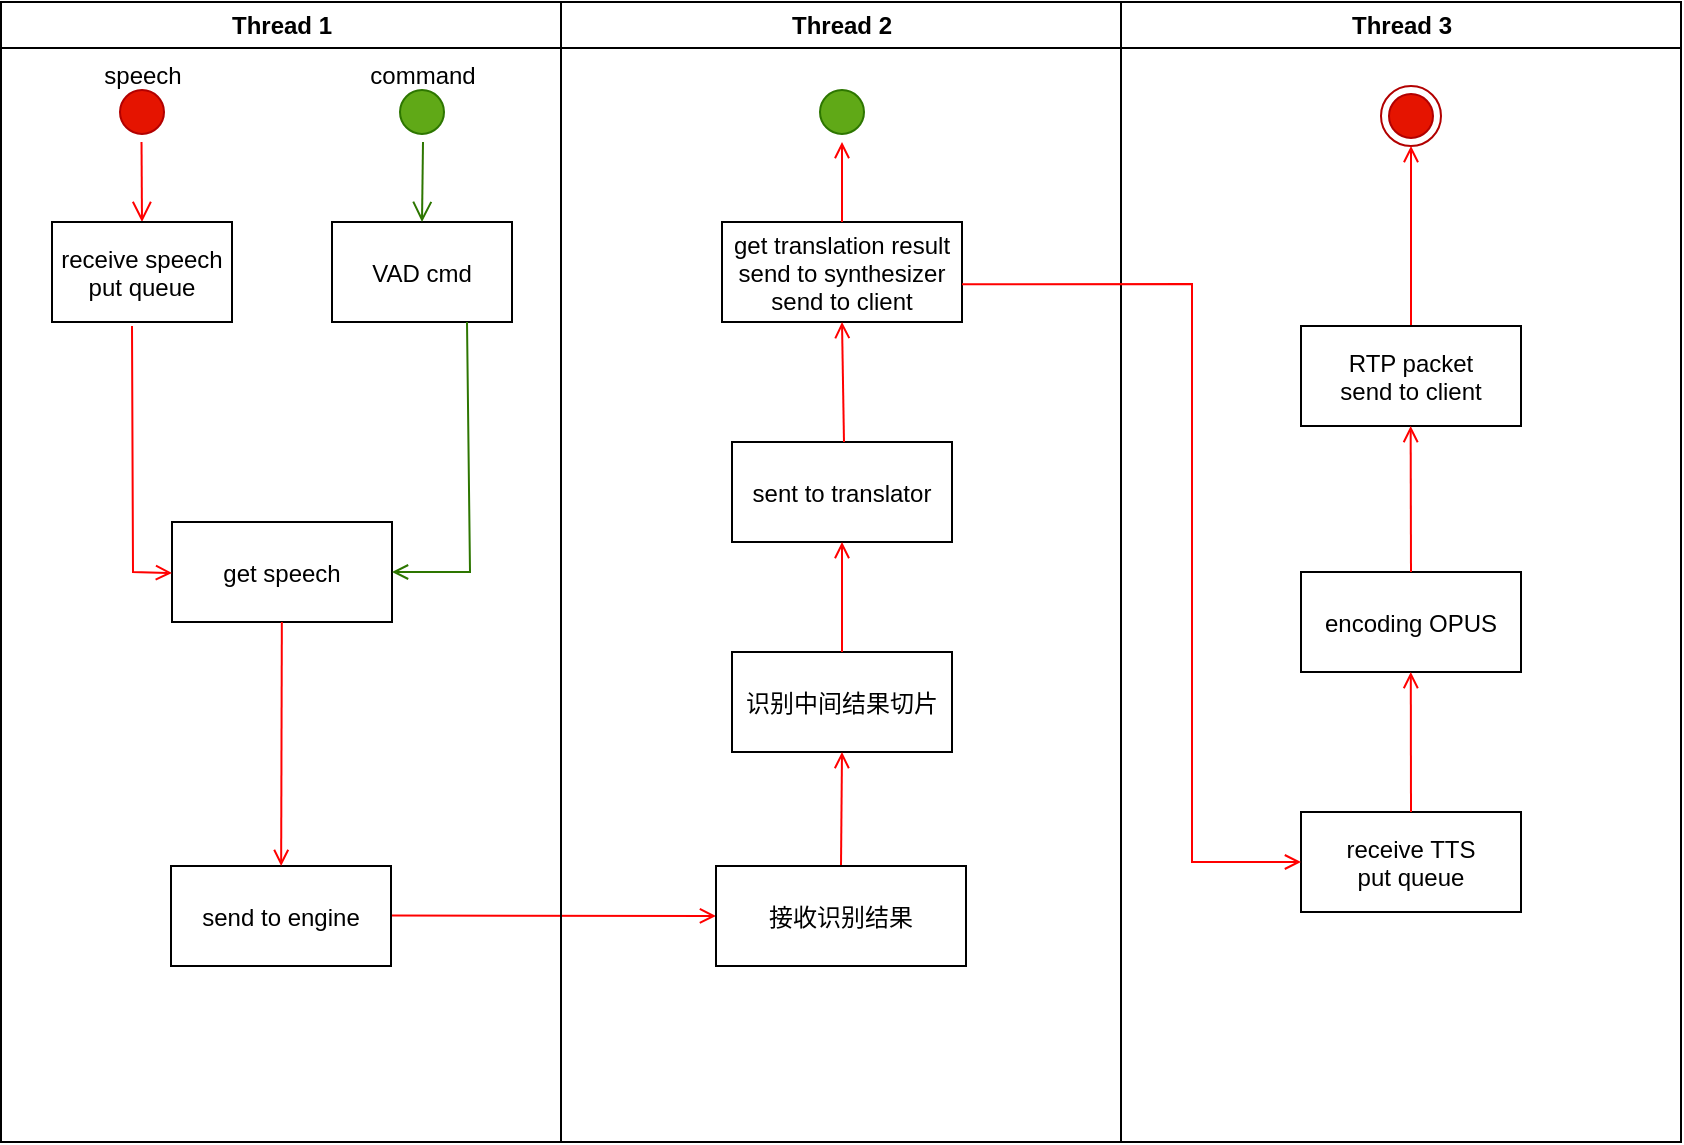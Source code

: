 <mxfile version="24.5.5" type="github">
  <diagram name="Page-1" id="e7e014a7-5840-1c2e-5031-d8a46d1fe8dd">
    <mxGraphModel dx="1195" dy="615" grid="1" gridSize="10" guides="1" tooltips="1" connect="1" arrows="1" fold="1" page="1" pageScale="1" pageWidth="1169" pageHeight="826" background="none" math="0" shadow="0">
      <root>
        <mxCell id="0" />
        <mxCell id="1" parent="0" />
        <mxCell id="2" value="Thread 1" style="swimlane;whiteSpace=wrap" parent="1" vertex="1">
          <mxGeometry x="164.5" y="128" width="280" height="570" as="geometry" />
        </mxCell>
        <mxCell id="5" value="" style="ellipse;shape=startState;fillColor=#e51400;strokeColor=#B20000;fontColor=#ffffff;" parent="2" vertex="1">
          <mxGeometry x="55.5" y="40" width="30" height="30" as="geometry" />
        </mxCell>
        <mxCell id="6" value="" style="edgeStyle=elbowEdgeStyle;elbow=horizontal;verticalAlign=bottom;endArrow=open;endSize=8;strokeColor=#FF0000;endFill=1;rounded=0" parent="2" edge="1">
          <mxGeometry x="100" y="40" as="geometry">
            <mxPoint x="70.355" y="110" as="targetPoint" />
            <mxPoint x="70.26" y="70" as="sourcePoint" />
          </mxGeometry>
        </mxCell>
        <mxCell id="7" value="receive speech&#xa;put queue" style="" parent="2" vertex="1">
          <mxGeometry x="25.5" y="110" width="90" height="50" as="geometry" />
        </mxCell>
        <mxCell id="8" value="get speech" style="" parent="2" vertex="1">
          <mxGeometry x="85.5" y="260" width="110" height="50" as="geometry" />
        </mxCell>
        <mxCell id="9" value="" style="endArrow=open;strokeColor=#FF0000;endFill=1;rounded=0;entryX=0;entryY=0.25;entryDx=0;entryDy=0;" parent="2" edge="1">
          <mxGeometry relative="1" as="geometry">
            <mxPoint x="65.5" y="162" as="sourcePoint" />
            <mxPoint x="85.5" y="285.5" as="targetPoint" />
            <Array as="points">
              <mxPoint x="66" y="285" />
            </Array>
          </mxGeometry>
        </mxCell>
        <mxCell id="10" value="send to engine" style="" parent="2" vertex="1">
          <mxGeometry x="85" y="432" width="110" height="50" as="geometry" />
        </mxCell>
        <mxCell id="11" value="" style="endArrow=open;strokeColor=#FF0000;endFill=1;rounded=0" parent="2" source="8" target="10" edge="1">
          <mxGeometry relative="1" as="geometry" />
        </mxCell>
        <mxCell id="zcbaIm61qp4zKOhR5XhV-41" value="" style="ellipse;shape=startState;fillColor=#60a917;strokeColor=#2D7600;fontColor=#ffffff;" vertex="1" parent="2">
          <mxGeometry x="195.5" y="40" width="30" height="30" as="geometry" />
        </mxCell>
        <mxCell id="zcbaIm61qp4zKOhR5XhV-42" value="VAD cmd" style="" vertex="1" parent="2">
          <mxGeometry x="165.5" y="110" width="90" height="50" as="geometry" />
        </mxCell>
        <mxCell id="zcbaIm61qp4zKOhR5XhV-43" value="" style="edgeStyle=elbowEdgeStyle;elbow=horizontal;verticalAlign=bottom;endArrow=open;endSize=8;strokeColor=#2D7600;endFill=1;rounded=0;fillColor=#60a917;" edge="1" parent="2">
          <mxGeometry x="-64.5" y="-88" as="geometry">
            <mxPoint x="210" y="110" as="targetPoint" />
            <mxPoint x="211" y="70" as="sourcePoint" />
          </mxGeometry>
        </mxCell>
        <mxCell id="zcbaIm61qp4zKOhR5XhV-45" value="" style="endArrow=open;strokeColor=#2D7600;endFill=1;rounded=0;entryX=1;entryY=0.5;entryDx=0;entryDy=0;exitX=0.75;exitY=1;exitDx=0;exitDy=0;fillColor=#60a917;" edge="1" parent="2" source="zcbaIm61qp4zKOhR5XhV-42">
          <mxGeometry relative="1" as="geometry">
            <mxPoint x="233.5" y="200" as="sourcePoint" />
            <mxPoint x="195.5" y="285" as="targetPoint" />
            <Array as="points">
              <mxPoint x="234.5" y="285" />
            </Array>
          </mxGeometry>
        </mxCell>
        <mxCell id="zcbaIm61qp4zKOhR5XhV-46" value="speech" style="text;html=1;align=center;verticalAlign=middle;resizable=0;points=[];autosize=1;strokeColor=none;fillColor=none;" vertex="1" parent="2">
          <mxGeometry x="40.5" y="22" width="60" height="30" as="geometry" />
        </mxCell>
        <mxCell id="zcbaIm61qp4zKOhR5XhV-47" value="command" style="text;html=1;align=center;verticalAlign=middle;resizable=0;points=[];autosize=1;strokeColor=none;fillColor=none;" vertex="1" parent="2">
          <mxGeometry x="170.5" y="22" width="80" height="30" as="geometry" />
        </mxCell>
        <mxCell id="zcbaIm61qp4zKOhR5XhV-51" value="" style="edgeStyle=none;strokeColor=#FF0000;endArrow=open;endFill=1;rounded=0;entryX=0;entryY=0.5;entryDx=0;entryDy=0;" edge="1" parent="2" target="zcbaIm61qp4zKOhR5XhV-50">
          <mxGeometry width="100" height="100" relative="1" as="geometry">
            <mxPoint x="195.5" y="456.75" as="sourcePoint" />
            <mxPoint x="315.5" y="457.25" as="targetPoint" />
          </mxGeometry>
        </mxCell>
        <mxCell id="3" value="Thread 2" style="swimlane;whiteSpace=wrap" parent="1" vertex="1">
          <mxGeometry x="444.5" y="128" width="280" height="570" as="geometry" />
        </mxCell>
        <mxCell id="13" value="" style="ellipse;shape=startState;fillColor=#60a917;strokeColor=#2D7600;fontColor=#ffffff;" parent="3" vertex="1">
          <mxGeometry x="125.5" y="40" width="30" height="30" as="geometry" />
        </mxCell>
        <mxCell id="15" value="get translation result&#xa;send to synthesizer&#xa;send to client" style="" parent="3" vertex="1">
          <mxGeometry x="80.5" y="110" width="120" height="50" as="geometry" />
        </mxCell>
        <mxCell id="16" value="sent to translator" style="" parent="3" vertex="1">
          <mxGeometry x="85.5" y="220" width="110" height="50" as="geometry" />
        </mxCell>
        <mxCell id="18" value="识别中间结果切片" style="" parent="3" vertex="1">
          <mxGeometry x="85.5" y="325" width="110" height="50" as="geometry" />
        </mxCell>
        <mxCell id="19" value="" style="endArrow=open;strokeColor=#FF0000;endFill=1;rounded=0;exitX=0.5;exitY=0;exitDx=0;exitDy=0;entryX=0.5;entryY=1;entryDx=0;entryDy=0;" parent="3" source="18" target="16" edge="1">
          <mxGeometry relative="1" as="geometry">
            <mxPoint x="115.5" y="302" as="targetPoint" />
          </mxGeometry>
        </mxCell>
        <mxCell id="zcbaIm61qp4zKOhR5XhV-49" value="" style="endArrow=open;strokeColor=#FF0000;endFill=1;rounded=0;entryX=0.5;entryY=1;entryDx=0;entryDy=0;exitX=0.5;exitY=0;exitDx=0;exitDy=0;" edge="1" parent="3" source="zcbaIm61qp4zKOhR5XhV-50" target="18">
          <mxGeometry relative="1" as="geometry">
            <mxPoint x="150.0" y="390" as="sourcePoint" />
            <mxPoint x="150.0" y="445" as="targetPoint" />
          </mxGeometry>
        </mxCell>
        <mxCell id="zcbaIm61qp4zKOhR5XhV-50" value="接收识别结果" style="" vertex="1" parent="3">
          <mxGeometry x="77.5" y="432" width="125" height="50" as="geometry" />
        </mxCell>
        <mxCell id="zcbaIm61qp4zKOhR5XhV-52" value="" style="endArrow=open;strokeColor=#FF0000;endFill=1;rounded=0;exitX=0.523;exitY=0.007;exitDx=0;exitDy=0;exitPerimeter=0;entryX=0.5;entryY=1;entryDx=0;entryDy=0;" edge="1" parent="3" target="15">
          <mxGeometry relative="1" as="geometry">
            <mxPoint x="141.5" y="220" as="sourcePoint" />
            <mxPoint x="138.5" y="165" as="targetPoint" />
          </mxGeometry>
        </mxCell>
        <mxCell id="zcbaIm61qp4zKOhR5XhV-53" value="" style="endArrow=open;strokeColor=#FF0000;endFill=1;rounded=0;exitX=0.5;exitY=0;exitDx=0;exitDy=0;entryX=0.5;entryY=1;entryDx=0;entryDy=0;" edge="1" parent="3" source="15">
          <mxGeometry relative="1" as="geometry">
            <mxPoint x="143.5" y="125" as="sourcePoint" />
            <mxPoint x="140.5" y="70" as="targetPoint" />
          </mxGeometry>
        </mxCell>
        <mxCell id="4" value="Thread 3" style="swimlane;whiteSpace=wrap" parent="1" vertex="1">
          <mxGeometry x="724.5" y="128" width="280" height="570" as="geometry" />
        </mxCell>
        <mxCell id="33" value="receive TTS&#xa;put queue" style="" parent="4" vertex="1">
          <mxGeometry x="90" y="405" width="110" height="50" as="geometry" />
        </mxCell>
        <mxCell id="38" value="" style="ellipse;shape=endState;fillColor=#e51400;strokeColor=#B20000;fontColor=#ffffff;" parent="4" vertex="1">
          <mxGeometry x="130" y="42" width="30" height="30" as="geometry" />
        </mxCell>
        <mxCell id="39" value="" style="endArrow=open;strokeColor=#FF0000;endFill=1;rounded=0" parent="4" source="zcbaIm61qp4zKOhR5XhV-55" target="38" edge="1">
          <mxGeometry relative="1" as="geometry" />
        </mxCell>
        <mxCell id="zcbaIm61qp4zKOhR5XhV-54" value="encoding OPUS" style="" vertex="1" parent="4">
          <mxGeometry x="90" y="285" width="110" height="50" as="geometry" />
        </mxCell>
        <mxCell id="zcbaIm61qp4zKOhR5XhV-55" value="RTP packet&#xa;send to client" style="" vertex="1" parent="4">
          <mxGeometry x="90" y="162" width="110" height="50" as="geometry" />
        </mxCell>
        <mxCell id="zcbaIm61qp4zKOhR5XhV-56" value="" style="endArrow=open;strokeColor=#FF0000;endFill=1;rounded=0;exitX=0.5;exitY=0;exitDx=0;exitDy=0;" edge="1" parent="4" source="zcbaIm61qp4zKOhR5XhV-54">
          <mxGeometry relative="1" as="geometry">
            <mxPoint x="145.5" y="282" as="sourcePoint" />
            <mxPoint x="144.83" y="212" as="targetPoint" />
          </mxGeometry>
        </mxCell>
        <mxCell id="zcbaIm61qp4zKOhR5XhV-57" value="" style="endArrow=open;strokeColor=#FF0000;endFill=1;rounded=0;exitX=0.5;exitY=0;exitDx=0;exitDy=0;" edge="1" parent="4" source="33">
          <mxGeometry relative="1" as="geometry">
            <mxPoint x="145.07" y="408" as="sourcePoint" />
            <mxPoint x="144.9" y="335" as="targetPoint" />
          </mxGeometry>
        </mxCell>
        <mxCell id="zcbaIm61qp4zKOhR5XhV-58" value="" style="endArrow=open;strokeColor=#FF0000;endFill=1;rounded=0;exitX=1;exitY=0.623;exitDx=0;exitDy=0;exitPerimeter=0;entryX=0;entryY=0.5;entryDx=0;entryDy=0;" edge="1" parent="1" source="15" target="33">
          <mxGeometry relative="1" as="geometry">
            <mxPoint x="680.17" y="271" as="sourcePoint" />
            <mxPoint x="680.0" y="198" as="targetPoint" />
            <Array as="points">
              <mxPoint x="760" y="269" />
              <mxPoint x="760" y="558" />
            </Array>
          </mxGeometry>
        </mxCell>
      </root>
    </mxGraphModel>
  </diagram>
</mxfile>
